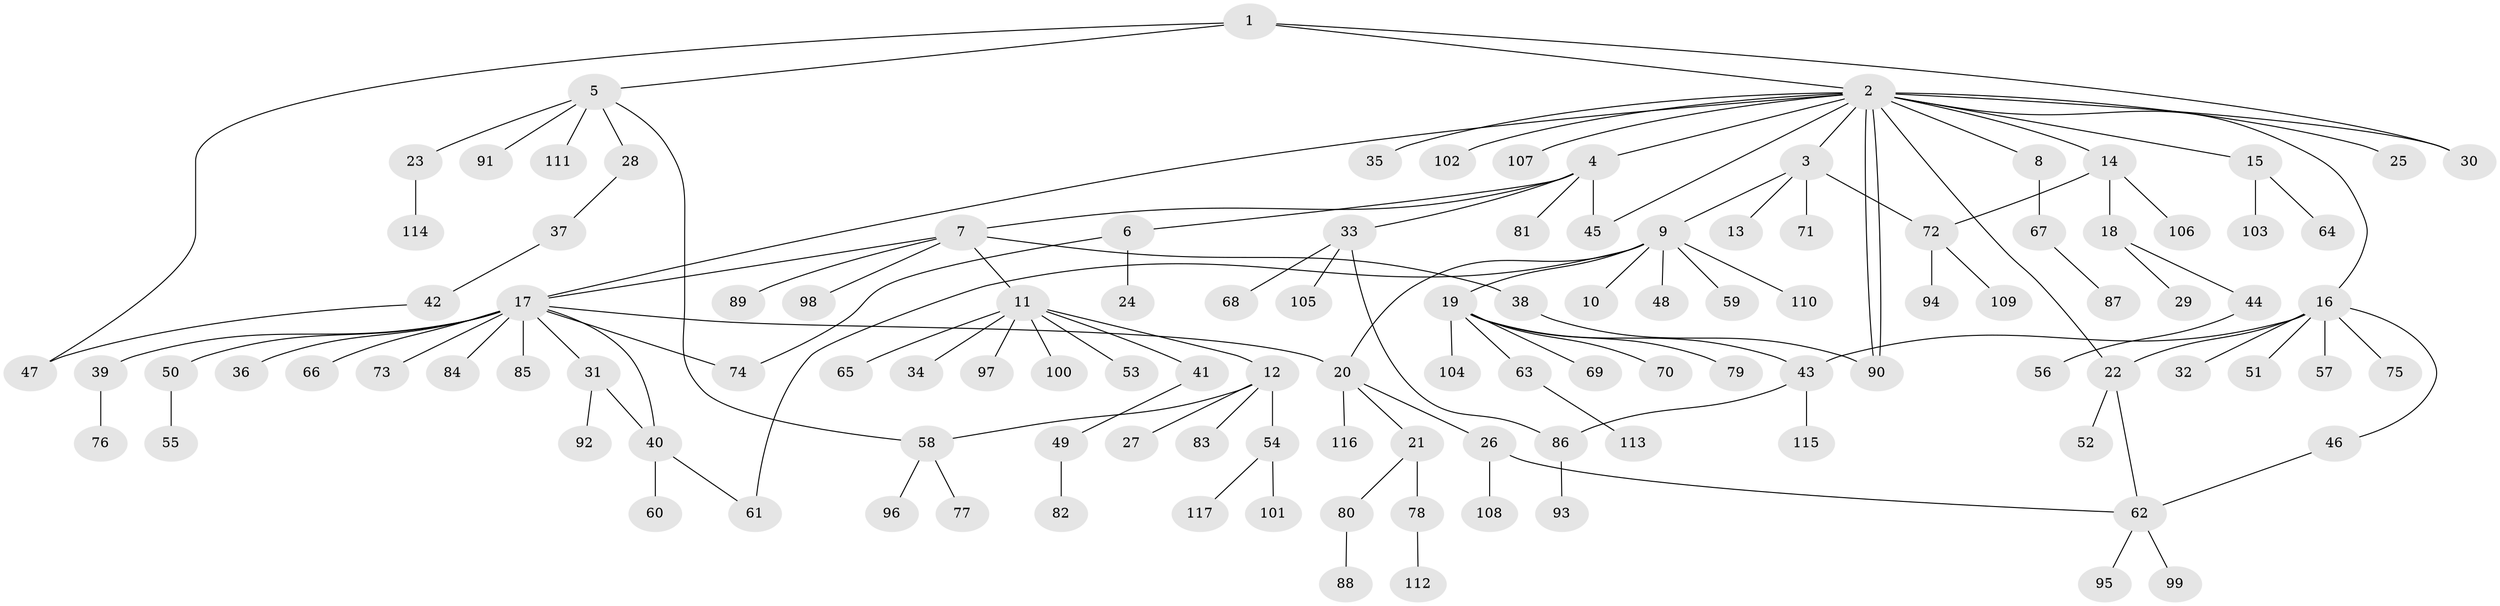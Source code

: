 // coarse degree distribution, {3: 0.1388888888888889, 2: 0.1388888888888889, 5: 0.08333333333333333, 1: 0.4722222222222222, 9: 0.027777777777777776, 4: 0.1111111111111111, 10: 0.027777777777777776}
// Generated by graph-tools (version 1.1) at 2025/36/03/04/25 23:36:51]
// undirected, 117 vertices, 133 edges
graph export_dot {
  node [color=gray90,style=filled];
  1;
  2;
  3;
  4;
  5;
  6;
  7;
  8;
  9;
  10;
  11;
  12;
  13;
  14;
  15;
  16;
  17;
  18;
  19;
  20;
  21;
  22;
  23;
  24;
  25;
  26;
  27;
  28;
  29;
  30;
  31;
  32;
  33;
  34;
  35;
  36;
  37;
  38;
  39;
  40;
  41;
  42;
  43;
  44;
  45;
  46;
  47;
  48;
  49;
  50;
  51;
  52;
  53;
  54;
  55;
  56;
  57;
  58;
  59;
  60;
  61;
  62;
  63;
  64;
  65;
  66;
  67;
  68;
  69;
  70;
  71;
  72;
  73;
  74;
  75;
  76;
  77;
  78;
  79;
  80;
  81;
  82;
  83;
  84;
  85;
  86;
  87;
  88;
  89;
  90;
  91;
  92;
  93;
  94;
  95;
  96;
  97;
  98;
  99;
  100;
  101;
  102;
  103;
  104;
  105;
  106;
  107;
  108;
  109;
  110;
  111;
  112;
  113;
  114;
  115;
  116;
  117;
  1 -- 2;
  1 -- 5;
  1 -- 30;
  1 -- 47;
  2 -- 3;
  2 -- 4;
  2 -- 8;
  2 -- 14;
  2 -- 15;
  2 -- 16;
  2 -- 17;
  2 -- 22;
  2 -- 25;
  2 -- 30;
  2 -- 35;
  2 -- 45;
  2 -- 90;
  2 -- 90;
  2 -- 102;
  2 -- 107;
  3 -- 9;
  3 -- 13;
  3 -- 71;
  3 -- 72;
  4 -- 6;
  4 -- 7;
  4 -- 33;
  4 -- 45;
  4 -- 81;
  5 -- 23;
  5 -- 28;
  5 -- 58;
  5 -- 91;
  5 -- 111;
  6 -- 24;
  6 -- 74;
  7 -- 11;
  7 -- 17;
  7 -- 38;
  7 -- 89;
  7 -- 98;
  8 -- 67;
  9 -- 10;
  9 -- 19;
  9 -- 20;
  9 -- 48;
  9 -- 59;
  9 -- 61;
  9 -- 110;
  11 -- 12;
  11 -- 34;
  11 -- 41;
  11 -- 53;
  11 -- 65;
  11 -- 97;
  11 -- 100;
  12 -- 27;
  12 -- 54;
  12 -- 58;
  12 -- 83;
  14 -- 18;
  14 -- 72;
  14 -- 106;
  15 -- 64;
  15 -- 103;
  16 -- 22;
  16 -- 32;
  16 -- 43;
  16 -- 46;
  16 -- 51;
  16 -- 57;
  16 -- 75;
  17 -- 20;
  17 -- 31;
  17 -- 36;
  17 -- 39;
  17 -- 40;
  17 -- 50;
  17 -- 66;
  17 -- 73;
  17 -- 74;
  17 -- 84;
  17 -- 85;
  18 -- 29;
  18 -- 44;
  19 -- 43;
  19 -- 63;
  19 -- 69;
  19 -- 70;
  19 -- 79;
  19 -- 104;
  20 -- 21;
  20 -- 26;
  20 -- 116;
  21 -- 78;
  21 -- 80;
  22 -- 52;
  22 -- 62;
  23 -- 114;
  26 -- 62;
  26 -- 108;
  28 -- 37;
  31 -- 40;
  31 -- 92;
  33 -- 68;
  33 -- 86;
  33 -- 105;
  37 -- 42;
  38 -- 90;
  39 -- 76;
  40 -- 60;
  40 -- 61;
  41 -- 49;
  42 -- 47;
  43 -- 86;
  43 -- 115;
  44 -- 56;
  46 -- 62;
  49 -- 82;
  50 -- 55;
  54 -- 101;
  54 -- 117;
  58 -- 77;
  58 -- 96;
  62 -- 95;
  62 -- 99;
  63 -- 113;
  67 -- 87;
  72 -- 94;
  72 -- 109;
  78 -- 112;
  80 -- 88;
  86 -- 93;
}
